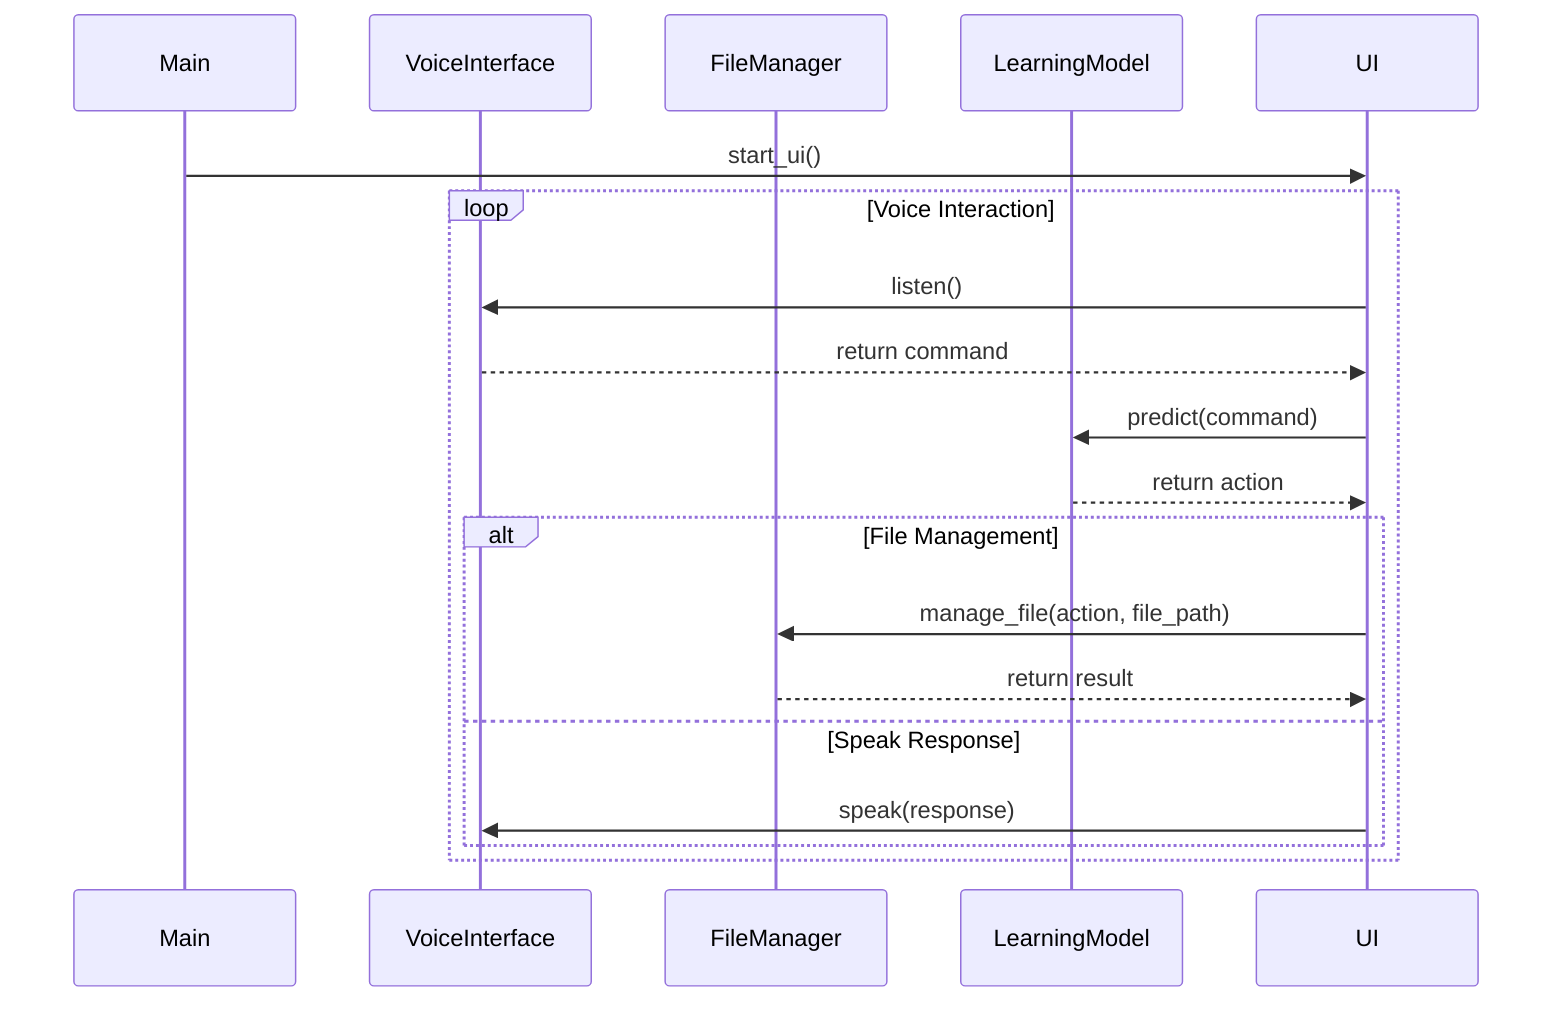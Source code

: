 sequenceDiagram
    participant M as Main
    participant VI as VoiceInterface
    participant FM as FileManager
    participant LM as LearningModel
    participant U as UI
    M->>U: start_ui()
    loop Voice Interaction
        U->>VI: listen()
        VI-->>U: return command
        U->>LM: predict(command)
        LM-->>U: return action
        alt File Management
            U->>FM: manage_file(action, file_path)
            FM-->>U: return result
        else Speak Response
            U->>VI: speak(response)
        end
    end